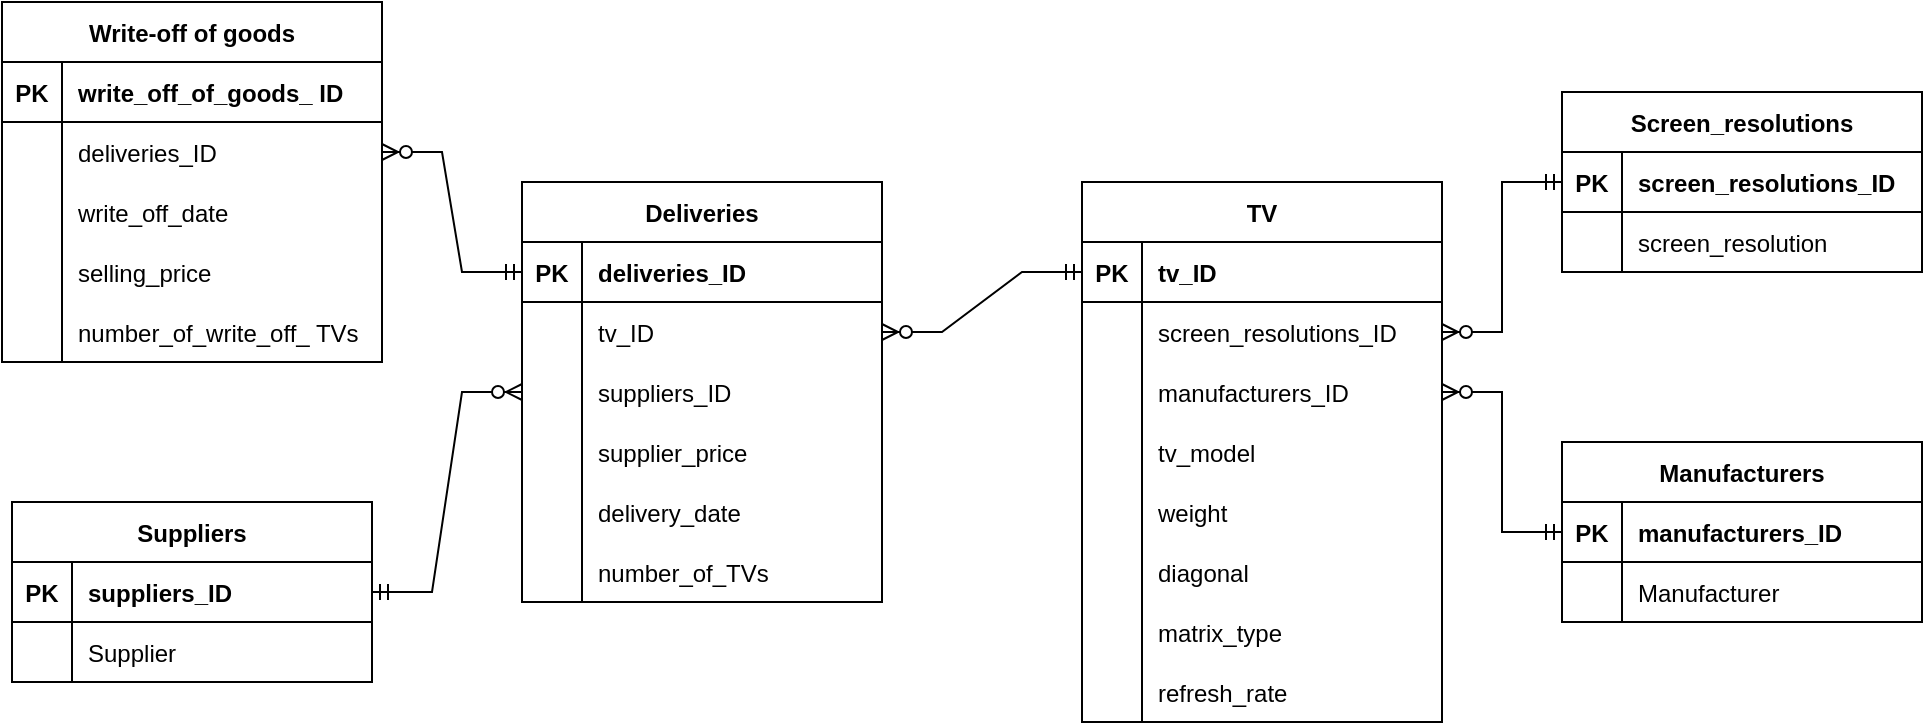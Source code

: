 <mxfile version="20.7.4" type="github">
  <diagram id="R2lEEEUBdFMjLlhIrx00" name="Page-1">
    <mxGraphModel dx="3425" dy="1163" grid="1" gridSize="10" guides="1" tooltips="1" connect="1" arrows="1" fold="1" page="1" pageScale="1" pageWidth="850" pageHeight="1100" math="0" shadow="0" extFonts="Permanent Marker^https://fonts.googleapis.com/css?family=Permanent+Marker">
      <root>
        <mxCell id="0" />
        <mxCell id="1" parent="0" />
        <mxCell id="rLUVGOUzdVeb2MRsLHXl-3" value="Deliveries" style="shape=table;startSize=30;container=1;collapsible=1;childLayout=tableLayout;fixedRows=1;rowLines=0;fontStyle=1;align=center;resizeLast=1;" vertex="1" parent="1">
          <mxGeometry x="-180" y="360" width="180" height="210" as="geometry" />
        </mxCell>
        <mxCell id="rLUVGOUzdVeb2MRsLHXl-4" value="" style="shape=tableRow;horizontal=0;startSize=0;swimlaneHead=0;swimlaneBody=0;fillColor=none;collapsible=0;dropTarget=0;points=[[0,0.5],[1,0.5]];portConstraint=eastwest;top=0;left=0;right=0;bottom=1;" vertex="1" parent="rLUVGOUzdVeb2MRsLHXl-3">
          <mxGeometry y="30" width="180" height="30" as="geometry" />
        </mxCell>
        <mxCell id="rLUVGOUzdVeb2MRsLHXl-5" value="PK" style="shape=partialRectangle;connectable=0;fillColor=none;top=0;left=0;bottom=0;right=0;fontStyle=1;overflow=hidden;" vertex="1" parent="rLUVGOUzdVeb2MRsLHXl-4">
          <mxGeometry width="30" height="30" as="geometry">
            <mxRectangle width="30" height="30" as="alternateBounds" />
          </mxGeometry>
        </mxCell>
        <mxCell id="rLUVGOUzdVeb2MRsLHXl-6" value="deliveries_ID" style="shape=partialRectangle;connectable=0;fillColor=none;top=0;left=0;bottom=0;right=0;align=left;spacingLeft=6;fontStyle=1;overflow=hidden;" vertex="1" parent="rLUVGOUzdVeb2MRsLHXl-4">
          <mxGeometry x="30" width="150" height="30" as="geometry">
            <mxRectangle width="150" height="30" as="alternateBounds" />
          </mxGeometry>
        </mxCell>
        <mxCell id="rLUVGOUzdVeb2MRsLHXl-7" value="" style="shape=tableRow;horizontal=0;startSize=0;swimlaneHead=0;swimlaneBody=0;fillColor=none;collapsible=0;dropTarget=0;points=[[0,0.5],[1,0.5]];portConstraint=eastwest;top=0;left=0;right=0;bottom=0;" vertex="1" parent="rLUVGOUzdVeb2MRsLHXl-3">
          <mxGeometry y="60" width="180" height="30" as="geometry" />
        </mxCell>
        <mxCell id="rLUVGOUzdVeb2MRsLHXl-8" value="" style="shape=partialRectangle;connectable=0;fillColor=none;top=0;left=0;bottom=0;right=0;editable=1;overflow=hidden;" vertex="1" parent="rLUVGOUzdVeb2MRsLHXl-7">
          <mxGeometry width="30" height="30" as="geometry">
            <mxRectangle width="30" height="30" as="alternateBounds" />
          </mxGeometry>
        </mxCell>
        <mxCell id="rLUVGOUzdVeb2MRsLHXl-9" value="tv_ID" style="shape=partialRectangle;connectable=0;fillColor=none;top=0;left=0;bottom=0;right=0;align=left;spacingLeft=6;overflow=hidden;" vertex="1" parent="rLUVGOUzdVeb2MRsLHXl-7">
          <mxGeometry x="30" width="150" height="30" as="geometry">
            <mxRectangle width="150" height="30" as="alternateBounds" />
          </mxGeometry>
        </mxCell>
        <mxCell id="rLUVGOUzdVeb2MRsLHXl-10" value="" style="shape=tableRow;horizontal=0;startSize=0;swimlaneHead=0;swimlaneBody=0;fillColor=none;collapsible=0;dropTarget=0;points=[[0,0.5],[1,0.5]];portConstraint=eastwest;top=0;left=0;right=0;bottom=0;" vertex="1" parent="rLUVGOUzdVeb2MRsLHXl-3">
          <mxGeometry y="90" width="180" height="30" as="geometry" />
        </mxCell>
        <mxCell id="rLUVGOUzdVeb2MRsLHXl-11" value="" style="shape=partialRectangle;connectable=0;fillColor=none;top=0;left=0;bottom=0;right=0;editable=1;overflow=hidden;" vertex="1" parent="rLUVGOUzdVeb2MRsLHXl-10">
          <mxGeometry width="30" height="30" as="geometry">
            <mxRectangle width="30" height="30" as="alternateBounds" />
          </mxGeometry>
        </mxCell>
        <mxCell id="rLUVGOUzdVeb2MRsLHXl-12" value="suppliers_ID" style="shape=partialRectangle;connectable=0;fillColor=none;top=0;left=0;bottom=0;right=0;align=left;spacingLeft=6;overflow=hidden;" vertex="1" parent="rLUVGOUzdVeb2MRsLHXl-10">
          <mxGeometry x="30" width="150" height="30" as="geometry">
            <mxRectangle width="150" height="30" as="alternateBounds" />
          </mxGeometry>
        </mxCell>
        <mxCell id="rLUVGOUzdVeb2MRsLHXl-13" value="" style="shape=tableRow;horizontal=0;startSize=0;swimlaneHead=0;swimlaneBody=0;fillColor=none;collapsible=0;dropTarget=0;points=[[0,0.5],[1,0.5]];portConstraint=eastwest;top=0;left=0;right=0;bottom=0;" vertex="1" parent="rLUVGOUzdVeb2MRsLHXl-3">
          <mxGeometry y="120" width="180" height="30" as="geometry" />
        </mxCell>
        <mxCell id="rLUVGOUzdVeb2MRsLHXl-14" value="" style="shape=partialRectangle;connectable=0;fillColor=none;top=0;left=0;bottom=0;right=0;editable=1;overflow=hidden;" vertex="1" parent="rLUVGOUzdVeb2MRsLHXl-13">
          <mxGeometry width="30" height="30" as="geometry">
            <mxRectangle width="30" height="30" as="alternateBounds" />
          </mxGeometry>
        </mxCell>
        <mxCell id="rLUVGOUzdVeb2MRsLHXl-15" value="supplier_price" style="shape=partialRectangle;connectable=0;fillColor=none;top=0;left=0;bottom=0;right=0;align=left;spacingLeft=6;overflow=hidden;" vertex="1" parent="rLUVGOUzdVeb2MRsLHXl-13">
          <mxGeometry x="30" width="150" height="30" as="geometry">
            <mxRectangle width="150" height="30" as="alternateBounds" />
          </mxGeometry>
        </mxCell>
        <mxCell id="rLUVGOUzdVeb2MRsLHXl-84" value="" style="shape=tableRow;horizontal=0;startSize=0;swimlaneHead=0;swimlaneBody=0;fillColor=none;collapsible=0;dropTarget=0;points=[[0,0.5],[1,0.5]];portConstraint=eastwest;top=0;left=0;right=0;bottom=0;" vertex="1" parent="rLUVGOUzdVeb2MRsLHXl-3">
          <mxGeometry y="150" width="180" height="30" as="geometry" />
        </mxCell>
        <mxCell id="rLUVGOUzdVeb2MRsLHXl-85" value="" style="shape=partialRectangle;connectable=0;fillColor=none;top=0;left=0;bottom=0;right=0;editable=1;overflow=hidden;" vertex="1" parent="rLUVGOUzdVeb2MRsLHXl-84">
          <mxGeometry width="30" height="30" as="geometry">
            <mxRectangle width="30" height="30" as="alternateBounds" />
          </mxGeometry>
        </mxCell>
        <mxCell id="rLUVGOUzdVeb2MRsLHXl-86" value="delivery_date" style="shape=partialRectangle;connectable=0;fillColor=none;top=0;left=0;bottom=0;right=0;align=left;spacingLeft=6;overflow=hidden;" vertex="1" parent="rLUVGOUzdVeb2MRsLHXl-84">
          <mxGeometry x="30" width="150" height="30" as="geometry">
            <mxRectangle width="150" height="30" as="alternateBounds" />
          </mxGeometry>
        </mxCell>
        <mxCell id="rLUVGOUzdVeb2MRsLHXl-103" value="" style="shape=tableRow;horizontal=0;startSize=0;swimlaneHead=0;swimlaneBody=0;fillColor=none;collapsible=0;dropTarget=0;points=[[0,0.5],[1,0.5]];portConstraint=eastwest;top=0;left=0;right=0;bottom=0;" vertex="1" parent="rLUVGOUzdVeb2MRsLHXl-3">
          <mxGeometry y="180" width="180" height="30" as="geometry" />
        </mxCell>
        <mxCell id="rLUVGOUzdVeb2MRsLHXl-104" value="" style="shape=partialRectangle;connectable=0;fillColor=none;top=0;left=0;bottom=0;right=0;editable=1;overflow=hidden;" vertex="1" parent="rLUVGOUzdVeb2MRsLHXl-103">
          <mxGeometry width="30" height="30" as="geometry">
            <mxRectangle width="30" height="30" as="alternateBounds" />
          </mxGeometry>
        </mxCell>
        <mxCell id="rLUVGOUzdVeb2MRsLHXl-105" value="number_of_TVs" style="shape=partialRectangle;connectable=0;fillColor=none;top=0;left=0;bottom=0;right=0;align=left;spacingLeft=6;overflow=hidden;" vertex="1" parent="rLUVGOUzdVeb2MRsLHXl-103">
          <mxGeometry x="30" width="150" height="30" as="geometry">
            <mxRectangle width="150" height="30" as="alternateBounds" />
          </mxGeometry>
        </mxCell>
        <mxCell id="rLUVGOUzdVeb2MRsLHXl-16" value="Write-off of goods" style="shape=table;startSize=30;container=1;collapsible=1;childLayout=tableLayout;fixedRows=1;rowLines=0;fontStyle=1;align=center;resizeLast=1;" vertex="1" parent="1">
          <mxGeometry x="-440" y="270" width="190" height="180" as="geometry" />
        </mxCell>
        <mxCell id="rLUVGOUzdVeb2MRsLHXl-17" value="" style="shape=tableRow;horizontal=0;startSize=0;swimlaneHead=0;swimlaneBody=0;fillColor=none;collapsible=0;dropTarget=0;points=[[0,0.5],[1,0.5]];portConstraint=eastwest;top=0;left=0;right=0;bottom=1;" vertex="1" parent="rLUVGOUzdVeb2MRsLHXl-16">
          <mxGeometry y="30" width="190" height="30" as="geometry" />
        </mxCell>
        <mxCell id="rLUVGOUzdVeb2MRsLHXl-18" value="PK" style="shape=partialRectangle;connectable=0;fillColor=none;top=0;left=0;bottom=0;right=0;fontStyle=1;overflow=hidden;" vertex="1" parent="rLUVGOUzdVeb2MRsLHXl-17">
          <mxGeometry width="30" height="30" as="geometry">
            <mxRectangle width="30" height="30" as="alternateBounds" />
          </mxGeometry>
        </mxCell>
        <mxCell id="rLUVGOUzdVeb2MRsLHXl-19" value="write_off_of_goods_ ID" style="shape=partialRectangle;connectable=0;fillColor=none;top=0;left=0;bottom=0;right=0;align=left;spacingLeft=6;fontStyle=1;overflow=hidden;" vertex="1" parent="rLUVGOUzdVeb2MRsLHXl-17">
          <mxGeometry x="30" width="160" height="30" as="geometry">
            <mxRectangle width="160" height="30" as="alternateBounds" />
          </mxGeometry>
        </mxCell>
        <mxCell id="rLUVGOUzdVeb2MRsLHXl-20" value="" style="shape=tableRow;horizontal=0;startSize=0;swimlaneHead=0;swimlaneBody=0;fillColor=none;collapsible=0;dropTarget=0;points=[[0,0.5],[1,0.5]];portConstraint=eastwest;top=0;left=0;right=0;bottom=0;" vertex="1" parent="rLUVGOUzdVeb2MRsLHXl-16">
          <mxGeometry y="60" width="190" height="30" as="geometry" />
        </mxCell>
        <mxCell id="rLUVGOUzdVeb2MRsLHXl-21" value="" style="shape=partialRectangle;connectable=0;fillColor=none;top=0;left=0;bottom=0;right=0;editable=1;overflow=hidden;" vertex="1" parent="rLUVGOUzdVeb2MRsLHXl-20">
          <mxGeometry width="30" height="30" as="geometry">
            <mxRectangle width="30" height="30" as="alternateBounds" />
          </mxGeometry>
        </mxCell>
        <mxCell id="rLUVGOUzdVeb2MRsLHXl-22" value="deliveries_ID" style="shape=partialRectangle;connectable=0;fillColor=none;top=0;left=0;bottom=0;right=0;align=left;spacingLeft=6;overflow=hidden;" vertex="1" parent="rLUVGOUzdVeb2MRsLHXl-20">
          <mxGeometry x="30" width="160" height="30" as="geometry">
            <mxRectangle width="160" height="30" as="alternateBounds" />
          </mxGeometry>
        </mxCell>
        <mxCell id="rLUVGOUzdVeb2MRsLHXl-23" value="" style="shape=tableRow;horizontal=0;startSize=0;swimlaneHead=0;swimlaneBody=0;fillColor=none;collapsible=0;dropTarget=0;points=[[0,0.5],[1,0.5]];portConstraint=eastwest;top=0;left=0;right=0;bottom=0;" vertex="1" parent="rLUVGOUzdVeb2MRsLHXl-16">
          <mxGeometry y="90" width="190" height="30" as="geometry" />
        </mxCell>
        <mxCell id="rLUVGOUzdVeb2MRsLHXl-24" value="" style="shape=partialRectangle;connectable=0;fillColor=none;top=0;left=0;bottom=0;right=0;editable=1;overflow=hidden;" vertex="1" parent="rLUVGOUzdVeb2MRsLHXl-23">
          <mxGeometry width="30" height="30" as="geometry">
            <mxRectangle width="30" height="30" as="alternateBounds" />
          </mxGeometry>
        </mxCell>
        <mxCell id="rLUVGOUzdVeb2MRsLHXl-25" value="write_off_date" style="shape=partialRectangle;connectable=0;fillColor=none;top=0;left=0;bottom=0;right=0;align=left;spacingLeft=6;overflow=hidden;" vertex="1" parent="rLUVGOUzdVeb2MRsLHXl-23">
          <mxGeometry x="30" width="160" height="30" as="geometry">
            <mxRectangle width="160" height="30" as="alternateBounds" />
          </mxGeometry>
        </mxCell>
        <mxCell id="rLUVGOUzdVeb2MRsLHXl-26" value="" style="shape=tableRow;horizontal=0;startSize=0;swimlaneHead=0;swimlaneBody=0;fillColor=none;collapsible=0;dropTarget=0;points=[[0,0.5],[1,0.5]];portConstraint=eastwest;top=0;left=0;right=0;bottom=0;" vertex="1" parent="rLUVGOUzdVeb2MRsLHXl-16">
          <mxGeometry y="120" width="190" height="30" as="geometry" />
        </mxCell>
        <mxCell id="rLUVGOUzdVeb2MRsLHXl-27" value="" style="shape=partialRectangle;connectable=0;fillColor=none;top=0;left=0;bottom=0;right=0;editable=1;overflow=hidden;" vertex="1" parent="rLUVGOUzdVeb2MRsLHXl-26">
          <mxGeometry width="30" height="30" as="geometry">
            <mxRectangle width="30" height="30" as="alternateBounds" />
          </mxGeometry>
        </mxCell>
        <mxCell id="rLUVGOUzdVeb2MRsLHXl-28" value="selling_price" style="shape=partialRectangle;connectable=0;fillColor=none;top=0;left=0;bottom=0;right=0;align=left;spacingLeft=6;overflow=hidden;" vertex="1" parent="rLUVGOUzdVeb2MRsLHXl-26">
          <mxGeometry x="30" width="160" height="30" as="geometry">
            <mxRectangle width="160" height="30" as="alternateBounds" />
          </mxGeometry>
        </mxCell>
        <mxCell id="rLUVGOUzdVeb2MRsLHXl-81" value="" style="shape=tableRow;horizontal=0;startSize=0;swimlaneHead=0;swimlaneBody=0;fillColor=none;collapsible=0;dropTarget=0;points=[[0,0.5],[1,0.5]];portConstraint=eastwest;top=0;left=0;right=0;bottom=0;" vertex="1" parent="rLUVGOUzdVeb2MRsLHXl-16">
          <mxGeometry y="150" width="190" height="30" as="geometry" />
        </mxCell>
        <mxCell id="rLUVGOUzdVeb2MRsLHXl-82" value="" style="shape=partialRectangle;connectable=0;fillColor=none;top=0;left=0;bottom=0;right=0;editable=1;overflow=hidden;" vertex="1" parent="rLUVGOUzdVeb2MRsLHXl-81">
          <mxGeometry width="30" height="30" as="geometry">
            <mxRectangle width="30" height="30" as="alternateBounds" />
          </mxGeometry>
        </mxCell>
        <mxCell id="rLUVGOUzdVeb2MRsLHXl-83" value="number_of_write_off_ TVs" style="shape=partialRectangle;connectable=0;fillColor=none;top=0;left=0;bottom=0;right=0;align=left;spacingLeft=6;overflow=hidden;" vertex="1" parent="rLUVGOUzdVeb2MRsLHXl-81">
          <mxGeometry x="30" width="160" height="30" as="geometry">
            <mxRectangle width="160" height="30" as="alternateBounds" />
          </mxGeometry>
        </mxCell>
        <mxCell id="rLUVGOUzdVeb2MRsLHXl-29" value="Suppliers" style="shape=table;startSize=30;container=1;collapsible=1;childLayout=tableLayout;fixedRows=1;rowLines=0;fontStyle=1;align=center;resizeLast=1;" vertex="1" parent="1">
          <mxGeometry x="-435" y="520" width="180" height="90" as="geometry" />
        </mxCell>
        <mxCell id="rLUVGOUzdVeb2MRsLHXl-30" value="" style="shape=tableRow;horizontal=0;startSize=0;swimlaneHead=0;swimlaneBody=0;fillColor=none;collapsible=0;dropTarget=0;points=[[0,0.5],[1,0.5]];portConstraint=eastwest;top=0;left=0;right=0;bottom=1;" vertex="1" parent="rLUVGOUzdVeb2MRsLHXl-29">
          <mxGeometry y="30" width="180" height="30" as="geometry" />
        </mxCell>
        <mxCell id="rLUVGOUzdVeb2MRsLHXl-31" value="PK" style="shape=partialRectangle;connectable=0;fillColor=none;top=0;left=0;bottom=0;right=0;fontStyle=1;overflow=hidden;" vertex="1" parent="rLUVGOUzdVeb2MRsLHXl-30">
          <mxGeometry width="30" height="30" as="geometry">
            <mxRectangle width="30" height="30" as="alternateBounds" />
          </mxGeometry>
        </mxCell>
        <mxCell id="rLUVGOUzdVeb2MRsLHXl-32" value="suppliers_ID" style="shape=partialRectangle;connectable=0;fillColor=none;top=0;left=0;bottom=0;right=0;align=left;spacingLeft=6;fontStyle=1;overflow=hidden;" vertex="1" parent="rLUVGOUzdVeb2MRsLHXl-30">
          <mxGeometry x="30" width="150" height="30" as="geometry">
            <mxRectangle width="150" height="30" as="alternateBounds" />
          </mxGeometry>
        </mxCell>
        <mxCell id="rLUVGOUzdVeb2MRsLHXl-33" value="" style="shape=tableRow;horizontal=0;startSize=0;swimlaneHead=0;swimlaneBody=0;fillColor=none;collapsible=0;dropTarget=0;points=[[0,0.5],[1,0.5]];portConstraint=eastwest;top=0;left=0;right=0;bottom=0;" vertex="1" parent="rLUVGOUzdVeb2MRsLHXl-29">
          <mxGeometry y="60" width="180" height="30" as="geometry" />
        </mxCell>
        <mxCell id="rLUVGOUzdVeb2MRsLHXl-34" value="" style="shape=partialRectangle;connectable=0;fillColor=none;top=0;left=0;bottom=0;right=0;editable=1;overflow=hidden;" vertex="1" parent="rLUVGOUzdVeb2MRsLHXl-33">
          <mxGeometry width="30" height="30" as="geometry">
            <mxRectangle width="30" height="30" as="alternateBounds" />
          </mxGeometry>
        </mxCell>
        <mxCell id="rLUVGOUzdVeb2MRsLHXl-35" value="Supplier" style="shape=partialRectangle;connectable=0;fillColor=none;top=0;left=0;bottom=0;right=0;align=left;spacingLeft=6;overflow=hidden;" vertex="1" parent="rLUVGOUzdVeb2MRsLHXl-33">
          <mxGeometry x="30" width="150" height="30" as="geometry">
            <mxRectangle width="150" height="30" as="alternateBounds" />
          </mxGeometry>
        </mxCell>
        <mxCell id="rLUVGOUzdVeb2MRsLHXl-42" value="TV" style="shape=table;startSize=30;container=1;collapsible=1;childLayout=tableLayout;fixedRows=1;rowLines=0;fontStyle=1;align=center;resizeLast=1;" vertex="1" parent="1">
          <mxGeometry x="100" y="360" width="180" height="270" as="geometry" />
        </mxCell>
        <mxCell id="rLUVGOUzdVeb2MRsLHXl-43" value="" style="shape=tableRow;horizontal=0;startSize=0;swimlaneHead=0;swimlaneBody=0;fillColor=none;collapsible=0;dropTarget=0;points=[[0,0.5],[1,0.5]];portConstraint=eastwest;top=0;left=0;right=0;bottom=1;" vertex="1" parent="rLUVGOUzdVeb2MRsLHXl-42">
          <mxGeometry y="30" width="180" height="30" as="geometry" />
        </mxCell>
        <mxCell id="rLUVGOUzdVeb2MRsLHXl-44" value="PK" style="shape=partialRectangle;connectable=0;fillColor=none;top=0;left=0;bottom=0;right=0;fontStyle=1;overflow=hidden;" vertex="1" parent="rLUVGOUzdVeb2MRsLHXl-43">
          <mxGeometry width="30" height="30" as="geometry">
            <mxRectangle width="30" height="30" as="alternateBounds" />
          </mxGeometry>
        </mxCell>
        <mxCell id="rLUVGOUzdVeb2MRsLHXl-45" value="tv_ID" style="shape=partialRectangle;connectable=0;fillColor=none;top=0;left=0;bottom=0;right=0;align=left;spacingLeft=6;fontStyle=1;overflow=hidden;" vertex="1" parent="rLUVGOUzdVeb2MRsLHXl-43">
          <mxGeometry x="30" width="150" height="30" as="geometry">
            <mxRectangle width="150" height="30" as="alternateBounds" />
          </mxGeometry>
        </mxCell>
        <mxCell id="rLUVGOUzdVeb2MRsLHXl-46" value="" style="shape=tableRow;horizontal=0;startSize=0;swimlaneHead=0;swimlaneBody=0;fillColor=none;collapsible=0;dropTarget=0;points=[[0,0.5],[1,0.5]];portConstraint=eastwest;top=0;left=0;right=0;bottom=0;" vertex="1" parent="rLUVGOUzdVeb2MRsLHXl-42">
          <mxGeometry y="60" width="180" height="30" as="geometry" />
        </mxCell>
        <mxCell id="rLUVGOUzdVeb2MRsLHXl-47" value="" style="shape=partialRectangle;connectable=0;fillColor=none;top=0;left=0;bottom=0;right=0;editable=1;overflow=hidden;" vertex="1" parent="rLUVGOUzdVeb2MRsLHXl-46">
          <mxGeometry width="30" height="30" as="geometry">
            <mxRectangle width="30" height="30" as="alternateBounds" />
          </mxGeometry>
        </mxCell>
        <mxCell id="rLUVGOUzdVeb2MRsLHXl-48" value="screen_resolutions_ID" style="shape=partialRectangle;connectable=0;fillColor=none;top=0;left=0;bottom=0;right=0;align=left;spacingLeft=6;overflow=hidden;" vertex="1" parent="rLUVGOUzdVeb2MRsLHXl-46">
          <mxGeometry x="30" width="150" height="30" as="geometry">
            <mxRectangle width="150" height="30" as="alternateBounds" />
          </mxGeometry>
        </mxCell>
        <mxCell id="rLUVGOUzdVeb2MRsLHXl-49" value="" style="shape=tableRow;horizontal=0;startSize=0;swimlaneHead=0;swimlaneBody=0;fillColor=none;collapsible=0;dropTarget=0;points=[[0,0.5],[1,0.5]];portConstraint=eastwest;top=0;left=0;right=0;bottom=0;" vertex="1" parent="rLUVGOUzdVeb2MRsLHXl-42">
          <mxGeometry y="90" width="180" height="30" as="geometry" />
        </mxCell>
        <mxCell id="rLUVGOUzdVeb2MRsLHXl-50" value="" style="shape=partialRectangle;connectable=0;fillColor=none;top=0;left=0;bottom=0;right=0;editable=1;overflow=hidden;" vertex="1" parent="rLUVGOUzdVeb2MRsLHXl-49">
          <mxGeometry width="30" height="30" as="geometry">
            <mxRectangle width="30" height="30" as="alternateBounds" />
          </mxGeometry>
        </mxCell>
        <mxCell id="rLUVGOUzdVeb2MRsLHXl-51" value="manufacturers_ID" style="shape=partialRectangle;connectable=0;fillColor=none;top=0;left=0;bottom=0;right=0;align=left;spacingLeft=6;overflow=hidden;" vertex="1" parent="rLUVGOUzdVeb2MRsLHXl-49">
          <mxGeometry x="30" width="150" height="30" as="geometry">
            <mxRectangle width="150" height="30" as="alternateBounds" />
          </mxGeometry>
        </mxCell>
        <mxCell id="rLUVGOUzdVeb2MRsLHXl-52" value="" style="shape=tableRow;horizontal=0;startSize=0;swimlaneHead=0;swimlaneBody=0;fillColor=none;collapsible=0;dropTarget=0;points=[[0,0.5],[1,0.5]];portConstraint=eastwest;top=0;left=0;right=0;bottom=0;" vertex="1" parent="rLUVGOUzdVeb2MRsLHXl-42">
          <mxGeometry y="120" width="180" height="30" as="geometry" />
        </mxCell>
        <mxCell id="rLUVGOUzdVeb2MRsLHXl-53" value="" style="shape=partialRectangle;connectable=0;fillColor=none;top=0;left=0;bottom=0;right=0;editable=1;overflow=hidden;" vertex="1" parent="rLUVGOUzdVeb2MRsLHXl-52">
          <mxGeometry width="30" height="30" as="geometry">
            <mxRectangle width="30" height="30" as="alternateBounds" />
          </mxGeometry>
        </mxCell>
        <mxCell id="rLUVGOUzdVeb2MRsLHXl-54" value="tv_model" style="shape=partialRectangle;connectable=0;fillColor=none;top=0;left=0;bottom=0;right=0;align=left;spacingLeft=6;overflow=hidden;" vertex="1" parent="rLUVGOUzdVeb2MRsLHXl-52">
          <mxGeometry x="30" width="150" height="30" as="geometry">
            <mxRectangle width="150" height="30" as="alternateBounds" />
          </mxGeometry>
        </mxCell>
        <mxCell id="rLUVGOUzdVeb2MRsLHXl-106" value="" style="shape=tableRow;horizontal=0;startSize=0;swimlaneHead=0;swimlaneBody=0;fillColor=none;collapsible=0;dropTarget=0;points=[[0,0.5],[1,0.5]];portConstraint=eastwest;top=0;left=0;right=0;bottom=0;" vertex="1" parent="rLUVGOUzdVeb2MRsLHXl-42">
          <mxGeometry y="150" width="180" height="30" as="geometry" />
        </mxCell>
        <mxCell id="rLUVGOUzdVeb2MRsLHXl-107" value="" style="shape=partialRectangle;connectable=0;fillColor=none;top=0;left=0;bottom=0;right=0;editable=1;overflow=hidden;" vertex="1" parent="rLUVGOUzdVeb2MRsLHXl-106">
          <mxGeometry width="30" height="30" as="geometry">
            <mxRectangle width="30" height="30" as="alternateBounds" />
          </mxGeometry>
        </mxCell>
        <mxCell id="rLUVGOUzdVeb2MRsLHXl-108" value="weight" style="shape=partialRectangle;connectable=0;fillColor=none;top=0;left=0;bottom=0;right=0;align=left;spacingLeft=6;overflow=hidden;" vertex="1" parent="rLUVGOUzdVeb2MRsLHXl-106">
          <mxGeometry x="30" width="150" height="30" as="geometry">
            <mxRectangle width="150" height="30" as="alternateBounds" />
          </mxGeometry>
        </mxCell>
        <mxCell id="rLUVGOUzdVeb2MRsLHXl-109" value="" style="shape=tableRow;horizontal=0;startSize=0;swimlaneHead=0;swimlaneBody=0;fillColor=none;collapsible=0;dropTarget=0;points=[[0,0.5],[1,0.5]];portConstraint=eastwest;top=0;left=0;right=0;bottom=0;" vertex="1" parent="rLUVGOUzdVeb2MRsLHXl-42">
          <mxGeometry y="180" width="180" height="30" as="geometry" />
        </mxCell>
        <mxCell id="rLUVGOUzdVeb2MRsLHXl-110" value="" style="shape=partialRectangle;connectable=0;fillColor=none;top=0;left=0;bottom=0;right=0;editable=1;overflow=hidden;" vertex="1" parent="rLUVGOUzdVeb2MRsLHXl-109">
          <mxGeometry width="30" height="30" as="geometry">
            <mxRectangle width="30" height="30" as="alternateBounds" />
          </mxGeometry>
        </mxCell>
        <mxCell id="rLUVGOUzdVeb2MRsLHXl-111" value="diagonal" style="shape=partialRectangle;connectable=0;fillColor=none;top=0;left=0;bottom=0;right=0;align=left;spacingLeft=6;overflow=hidden;" vertex="1" parent="rLUVGOUzdVeb2MRsLHXl-109">
          <mxGeometry x="30" width="150" height="30" as="geometry">
            <mxRectangle width="150" height="30" as="alternateBounds" />
          </mxGeometry>
        </mxCell>
        <mxCell id="rLUVGOUzdVeb2MRsLHXl-112" value="" style="shape=tableRow;horizontal=0;startSize=0;swimlaneHead=0;swimlaneBody=0;fillColor=none;collapsible=0;dropTarget=0;points=[[0,0.5],[1,0.5]];portConstraint=eastwest;top=0;left=0;right=0;bottom=0;" vertex="1" parent="rLUVGOUzdVeb2MRsLHXl-42">
          <mxGeometry y="210" width="180" height="30" as="geometry" />
        </mxCell>
        <mxCell id="rLUVGOUzdVeb2MRsLHXl-113" value="" style="shape=partialRectangle;connectable=0;fillColor=none;top=0;left=0;bottom=0;right=0;editable=1;overflow=hidden;" vertex="1" parent="rLUVGOUzdVeb2MRsLHXl-112">
          <mxGeometry width="30" height="30" as="geometry">
            <mxRectangle width="30" height="30" as="alternateBounds" />
          </mxGeometry>
        </mxCell>
        <mxCell id="rLUVGOUzdVeb2MRsLHXl-114" value="matrix_type" style="shape=partialRectangle;connectable=0;fillColor=none;top=0;left=0;bottom=0;right=0;align=left;spacingLeft=6;overflow=hidden;" vertex="1" parent="rLUVGOUzdVeb2MRsLHXl-112">
          <mxGeometry x="30" width="150" height="30" as="geometry">
            <mxRectangle width="150" height="30" as="alternateBounds" />
          </mxGeometry>
        </mxCell>
        <mxCell id="rLUVGOUzdVeb2MRsLHXl-115" value="" style="shape=tableRow;horizontal=0;startSize=0;swimlaneHead=0;swimlaneBody=0;fillColor=none;collapsible=0;dropTarget=0;points=[[0,0.5],[1,0.5]];portConstraint=eastwest;top=0;left=0;right=0;bottom=0;" vertex="1" parent="rLUVGOUzdVeb2MRsLHXl-42">
          <mxGeometry y="240" width="180" height="30" as="geometry" />
        </mxCell>
        <mxCell id="rLUVGOUzdVeb2MRsLHXl-116" value="" style="shape=partialRectangle;connectable=0;fillColor=none;top=0;left=0;bottom=0;right=0;editable=1;overflow=hidden;" vertex="1" parent="rLUVGOUzdVeb2MRsLHXl-115">
          <mxGeometry width="30" height="30" as="geometry">
            <mxRectangle width="30" height="30" as="alternateBounds" />
          </mxGeometry>
        </mxCell>
        <mxCell id="rLUVGOUzdVeb2MRsLHXl-117" value="refresh_rate" style="shape=partialRectangle;connectable=0;fillColor=none;top=0;left=0;bottom=0;right=0;align=left;spacingLeft=6;overflow=hidden;" vertex="1" parent="rLUVGOUzdVeb2MRsLHXl-115">
          <mxGeometry x="30" width="150" height="30" as="geometry">
            <mxRectangle width="150" height="30" as="alternateBounds" />
          </mxGeometry>
        </mxCell>
        <mxCell id="rLUVGOUzdVeb2MRsLHXl-55" value="Screen_resolutions" style="shape=table;startSize=30;container=1;collapsible=1;childLayout=tableLayout;fixedRows=1;rowLines=0;fontStyle=1;align=center;resizeLast=1;" vertex="1" parent="1">
          <mxGeometry x="340" y="315" width="180" height="90" as="geometry" />
        </mxCell>
        <mxCell id="rLUVGOUzdVeb2MRsLHXl-56" value="" style="shape=tableRow;horizontal=0;startSize=0;swimlaneHead=0;swimlaneBody=0;fillColor=none;collapsible=0;dropTarget=0;points=[[0,0.5],[1,0.5]];portConstraint=eastwest;top=0;left=0;right=0;bottom=1;" vertex="1" parent="rLUVGOUzdVeb2MRsLHXl-55">
          <mxGeometry y="30" width="180" height="30" as="geometry" />
        </mxCell>
        <mxCell id="rLUVGOUzdVeb2MRsLHXl-57" value="PK" style="shape=partialRectangle;connectable=0;fillColor=none;top=0;left=0;bottom=0;right=0;fontStyle=1;overflow=hidden;" vertex="1" parent="rLUVGOUzdVeb2MRsLHXl-56">
          <mxGeometry width="30" height="30" as="geometry">
            <mxRectangle width="30" height="30" as="alternateBounds" />
          </mxGeometry>
        </mxCell>
        <mxCell id="rLUVGOUzdVeb2MRsLHXl-58" value="screen_resolutions_ID" style="shape=partialRectangle;connectable=0;fillColor=none;top=0;left=0;bottom=0;right=0;align=left;spacingLeft=6;fontStyle=1;overflow=hidden;" vertex="1" parent="rLUVGOUzdVeb2MRsLHXl-56">
          <mxGeometry x="30" width="150" height="30" as="geometry">
            <mxRectangle width="150" height="30" as="alternateBounds" />
          </mxGeometry>
        </mxCell>
        <mxCell id="rLUVGOUzdVeb2MRsLHXl-59" value="" style="shape=tableRow;horizontal=0;startSize=0;swimlaneHead=0;swimlaneBody=0;fillColor=none;collapsible=0;dropTarget=0;points=[[0,0.5],[1,0.5]];portConstraint=eastwest;top=0;left=0;right=0;bottom=0;" vertex="1" parent="rLUVGOUzdVeb2MRsLHXl-55">
          <mxGeometry y="60" width="180" height="30" as="geometry" />
        </mxCell>
        <mxCell id="rLUVGOUzdVeb2MRsLHXl-60" value="" style="shape=partialRectangle;connectable=0;fillColor=none;top=0;left=0;bottom=0;right=0;editable=1;overflow=hidden;" vertex="1" parent="rLUVGOUzdVeb2MRsLHXl-59">
          <mxGeometry width="30" height="30" as="geometry">
            <mxRectangle width="30" height="30" as="alternateBounds" />
          </mxGeometry>
        </mxCell>
        <mxCell id="rLUVGOUzdVeb2MRsLHXl-61" value="screen_resolution" style="shape=partialRectangle;connectable=0;fillColor=none;top=0;left=0;bottom=0;right=0;align=left;spacingLeft=6;overflow=hidden;" vertex="1" parent="rLUVGOUzdVeb2MRsLHXl-59">
          <mxGeometry x="30" width="150" height="30" as="geometry">
            <mxRectangle width="150" height="30" as="alternateBounds" />
          </mxGeometry>
        </mxCell>
        <mxCell id="rLUVGOUzdVeb2MRsLHXl-68" value="Manufacturers" style="shape=table;startSize=30;container=1;collapsible=1;childLayout=tableLayout;fixedRows=1;rowLines=0;fontStyle=1;align=center;resizeLast=1;" vertex="1" parent="1">
          <mxGeometry x="340" y="490" width="180" height="90" as="geometry" />
        </mxCell>
        <mxCell id="rLUVGOUzdVeb2MRsLHXl-69" value="" style="shape=tableRow;horizontal=0;startSize=0;swimlaneHead=0;swimlaneBody=0;fillColor=none;collapsible=0;dropTarget=0;points=[[0,0.5],[1,0.5]];portConstraint=eastwest;top=0;left=0;right=0;bottom=1;fontStyle=0" vertex="1" parent="rLUVGOUzdVeb2MRsLHXl-68">
          <mxGeometry y="30" width="180" height="30" as="geometry" />
        </mxCell>
        <mxCell id="rLUVGOUzdVeb2MRsLHXl-70" value="PK" style="shape=partialRectangle;connectable=0;fillColor=none;top=0;left=0;bottom=0;right=0;fontStyle=1;overflow=hidden;" vertex="1" parent="rLUVGOUzdVeb2MRsLHXl-69">
          <mxGeometry width="30" height="30" as="geometry">
            <mxRectangle width="30" height="30" as="alternateBounds" />
          </mxGeometry>
        </mxCell>
        <mxCell id="rLUVGOUzdVeb2MRsLHXl-71" value="manufacturers_ID" style="shape=partialRectangle;connectable=0;fillColor=none;top=0;left=0;bottom=0;right=0;align=left;spacingLeft=6;fontStyle=1;overflow=hidden;" vertex="1" parent="rLUVGOUzdVeb2MRsLHXl-69">
          <mxGeometry x="30" width="150" height="30" as="geometry">
            <mxRectangle width="150" height="30" as="alternateBounds" />
          </mxGeometry>
        </mxCell>
        <mxCell id="rLUVGOUzdVeb2MRsLHXl-72" value="" style="shape=tableRow;horizontal=0;startSize=0;swimlaneHead=0;swimlaneBody=0;fillColor=none;collapsible=0;dropTarget=0;points=[[0,0.5],[1,0.5]];portConstraint=eastwest;top=0;left=0;right=0;bottom=0;" vertex="1" parent="rLUVGOUzdVeb2MRsLHXl-68">
          <mxGeometry y="60" width="180" height="30" as="geometry" />
        </mxCell>
        <mxCell id="rLUVGOUzdVeb2MRsLHXl-73" value="" style="shape=partialRectangle;connectable=0;fillColor=none;top=0;left=0;bottom=0;right=0;editable=1;overflow=hidden;" vertex="1" parent="rLUVGOUzdVeb2MRsLHXl-72">
          <mxGeometry width="30" height="30" as="geometry">
            <mxRectangle width="30" height="30" as="alternateBounds" />
          </mxGeometry>
        </mxCell>
        <mxCell id="rLUVGOUzdVeb2MRsLHXl-74" value="Manufacturer" style="shape=partialRectangle;connectable=0;fillColor=none;top=0;left=0;bottom=0;right=0;align=left;spacingLeft=6;overflow=hidden;" vertex="1" parent="rLUVGOUzdVeb2MRsLHXl-72">
          <mxGeometry x="30" width="150" height="30" as="geometry">
            <mxRectangle width="150" height="30" as="alternateBounds" />
          </mxGeometry>
        </mxCell>
        <mxCell id="rLUVGOUzdVeb2MRsLHXl-118" value="" style="edgeStyle=entityRelationEdgeStyle;fontSize=12;html=1;endArrow=ERzeroToMany;startArrow=ERmandOne;rounded=0;" edge="1" parent="1" source="rLUVGOUzdVeb2MRsLHXl-30" target="rLUVGOUzdVeb2MRsLHXl-10">
          <mxGeometry width="100" height="100" relative="1" as="geometry">
            <mxPoint x="-130" y="490" as="sourcePoint" />
            <mxPoint x="-30" y="390" as="targetPoint" />
          </mxGeometry>
        </mxCell>
        <mxCell id="rLUVGOUzdVeb2MRsLHXl-119" value="" style="edgeStyle=entityRelationEdgeStyle;fontSize=12;html=1;endArrow=ERzeroToMany;startArrow=ERmandOne;rounded=0;exitX=0;exitY=0.5;exitDx=0;exitDy=0;entryX=1;entryY=0.5;entryDx=0;entryDy=0;" edge="1" parent="1" source="rLUVGOUzdVeb2MRsLHXl-43" target="rLUVGOUzdVeb2MRsLHXl-7">
          <mxGeometry width="100" height="100" relative="1" as="geometry">
            <mxPoint x="-120" y="500" as="sourcePoint" />
            <mxPoint x="-20" y="400" as="targetPoint" />
          </mxGeometry>
        </mxCell>
        <mxCell id="rLUVGOUzdVeb2MRsLHXl-120" value="" style="edgeStyle=entityRelationEdgeStyle;fontSize=12;html=1;endArrow=ERzeroToMany;startArrow=ERmandOne;rounded=0;exitX=0;exitY=0.5;exitDx=0;exitDy=0;entryX=1;entryY=0.5;entryDx=0;entryDy=0;" edge="1" parent="1" source="rLUVGOUzdVeb2MRsLHXl-56" target="rLUVGOUzdVeb2MRsLHXl-46">
          <mxGeometry width="100" height="100" relative="1" as="geometry">
            <mxPoint x="-110" y="510" as="sourcePoint" />
            <mxPoint x="-10" y="410" as="targetPoint" />
          </mxGeometry>
        </mxCell>
        <mxCell id="rLUVGOUzdVeb2MRsLHXl-121" value="" style="edgeStyle=entityRelationEdgeStyle;fontSize=12;html=1;endArrow=ERzeroToMany;startArrow=ERmandOne;rounded=0;exitX=0;exitY=0.5;exitDx=0;exitDy=0;entryX=1;entryY=0.5;entryDx=0;entryDy=0;" edge="1" parent="1" source="rLUVGOUzdVeb2MRsLHXl-69" target="rLUVGOUzdVeb2MRsLHXl-49">
          <mxGeometry width="100" height="100" relative="1" as="geometry">
            <mxPoint x="-100" y="520" as="sourcePoint" />
            <mxPoint y="420" as="targetPoint" />
          </mxGeometry>
        </mxCell>
        <mxCell id="rLUVGOUzdVeb2MRsLHXl-122" value="" style="edgeStyle=entityRelationEdgeStyle;fontSize=12;html=1;endArrow=ERzeroToMany;startArrow=ERmandOne;rounded=0;exitX=0;exitY=0.5;exitDx=0;exitDy=0;entryX=1;entryY=0.5;entryDx=0;entryDy=0;" edge="1" parent="1" source="rLUVGOUzdVeb2MRsLHXl-4" target="rLUVGOUzdVeb2MRsLHXl-20">
          <mxGeometry x="-1" y="45" width="100" height="100" relative="1" as="geometry">
            <mxPoint x="-90" y="530" as="sourcePoint" />
            <mxPoint x="10" y="430" as="targetPoint" />
            <mxPoint x="-20" y="5" as="offset" />
          </mxGeometry>
        </mxCell>
      </root>
    </mxGraphModel>
  </diagram>
</mxfile>
